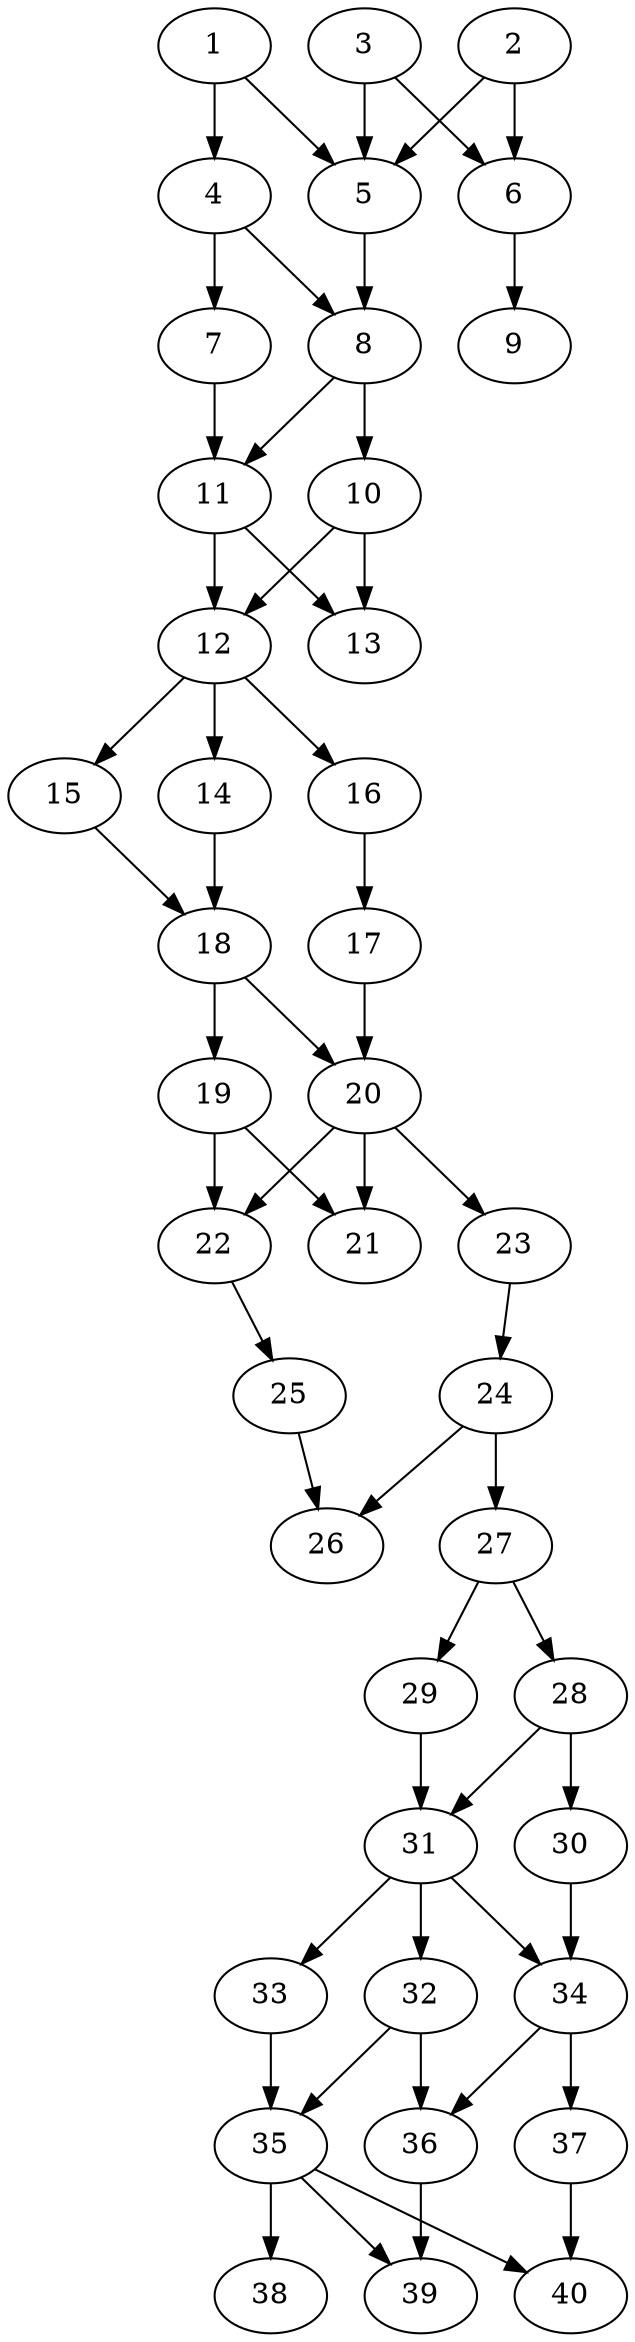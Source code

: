 // DAG automatically generated by daggen at Thu Oct  3 14:06:49 2019
// ./daggen --dot -n 40 --ccr 0.3 --fat 0.3 --regular 0.7 --density 0.7 --mindata 5242880 --maxdata 52428800 
digraph G {
  1 [size="39581013", alpha="0.08", expect_size="11874304"] 
  1 -> 4 [size ="11874304"]
  1 -> 5 [size ="11874304"]
  2 [size="160160427", alpha="0.12", expect_size="48048128"] 
  2 -> 5 [size ="48048128"]
  2 -> 6 [size ="48048128"]
  3 [size="38976853", alpha="0.09", expect_size="11693056"] 
  3 -> 5 [size ="11693056"]
  3 -> 6 [size ="11693056"]
  4 [size="64686080", alpha="0.03", expect_size="19405824"] 
  4 -> 7 [size ="19405824"]
  4 -> 8 [size ="19405824"]
  5 [size="33501867", alpha="0.14", expect_size="10050560"] 
  5 -> 8 [size ="10050560"]
  6 [size="167594667", alpha="0.09", expect_size="50278400"] 
  6 -> 9 [size ="50278400"]
  7 [size="75192320", alpha="0.08", expect_size="22557696"] 
  7 -> 11 [size ="22557696"]
  8 [size="91873280", alpha="0.18", expect_size="27561984"] 
  8 -> 10 [size ="27561984"]
  8 -> 11 [size ="27561984"]
  9 [size="109666987", alpha="0.07", expect_size="32900096"] 
  10 [size="21108053", alpha="0.05", expect_size="6332416"] 
  10 -> 12 [size ="6332416"]
  10 -> 13 [size ="6332416"]
  11 [size="169362773", alpha="0.07", expect_size="50808832"] 
  11 -> 12 [size ="50808832"]
  11 -> 13 [size ="50808832"]
  12 [size="77933227", alpha="0.00", expect_size="23379968"] 
  12 -> 14 [size ="23379968"]
  12 -> 15 [size ="23379968"]
  12 -> 16 [size ="23379968"]
  13 [size="174475947", alpha="0.05", expect_size="52342784"] 
  14 [size="88378027", alpha="0.16", expect_size="26513408"] 
  14 -> 18 [size ="26513408"]
  15 [size="112694613", alpha="0.08", expect_size="33808384"] 
  15 -> 18 [size ="33808384"]
  16 [size="62549333", alpha="0.18", expect_size="18764800"] 
  16 -> 17 [size ="18764800"]
  17 [size="134993920", alpha="0.11", expect_size="40498176"] 
  17 -> 20 [size ="40498176"]
  18 [size="41826987", alpha="0.09", expect_size="12548096"] 
  18 -> 19 [size ="12548096"]
  18 -> 20 [size ="12548096"]
  19 [size="29303467", alpha="0.16", expect_size="8791040"] 
  19 -> 21 [size ="8791040"]
  19 -> 22 [size ="8791040"]
  20 [size="80711680", alpha="0.13", expect_size="24213504"] 
  20 -> 21 [size ="24213504"]
  20 -> 22 [size ="24213504"]
  20 -> 23 [size ="24213504"]
  21 [size="121801387", alpha="0.13", expect_size="36540416"] 
  22 [size="18677760", alpha="0.11", expect_size="5603328"] 
  22 -> 25 [size ="5603328"]
  23 [size="22572373", alpha="0.12", expect_size="6771712"] 
  23 -> 24 [size ="6771712"]
  24 [size="63081813", alpha="0.19", expect_size="18924544"] 
  24 -> 26 [size ="18924544"]
  24 -> 27 [size ="18924544"]
  25 [size="29381973", alpha="0.07", expect_size="8814592"] 
  25 -> 26 [size ="8814592"]
  26 [size="94460587", alpha="0.15", expect_size="28338176"] 
  27 [size="80551253", alpha="0.11", expect_size="24165376"] 
  27 -> 28 [size ="24165376"]
  27 -> 29 [size ="24165376"]
  28 [size="169912320", alpha="0.15", expect_size="50973696"] 
  28 -> 30 [size ="50973696"]
  28 -> 31 [size ="50973696"]
  29 [size="84452693", alpha="0.12", expect_size="25335808"] 
  29 -> 31 [size ="25335808"]
  30 [size="54391467", alpha="0.09", expect_size="16317440"] 
  30 -> 34 [size ="16317440"]
  31 [size="158528853", alpha="0.05", expect_size="47558656"] 
  31 -> 32 [size ="47558656"]
  31 -> 33 [size ="47558656"]
  31 -> 34 [size ="47558656"]
  32 [size="104403627", alpha="0.09", expect_size="31321088"] 
  32 -> 35 [size ="31321088"]
  32 -> 36 [size ="31321088"]
  33 [size="34703360", alpha="0.12", expect_size="10411008"] 
  33 -> 35 [size ="10411008"]
  34 [size="128211627", alpha="0.05", expect_size="38463488"] 
  34 -> 36 [size ="38463488"]
  34 -> 37 [size ="38463488"]
  35 [size="117572267", alpha="0.10", expect_size="35271680"] 
  35 -> 38 [size ="35271680"]
  35 -> 39 [size ="35271680"]
  35 -> 40 [size ="35271680"]
  36 [size="18810880", alpha="0.01", expect_size="5643264"] 
  36 -> 39 [size ="5643264"]
  37 [size="139335680", alpha="0.07", expect_size="41800704"] 
  37 -> 40 [size ="41800704"]
  38 [size="65003520", alpha="0.15", expect_size="19501056"] 
  39 [size="27501227", alpha="0.05", expect_size="8250368"] 
  40 [size="119019520", alpha="0.04", expect_size="35705856"] 
}
